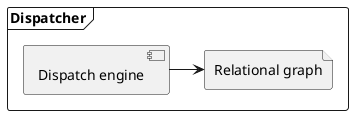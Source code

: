 @startuml
'https://plantuml.com/component-diagram

frame "Dispatcher" {

    component "Dispatch engine"
    file "Relational graph"

    [Dispatch engine] -> [Relational graph]
}

@enduml